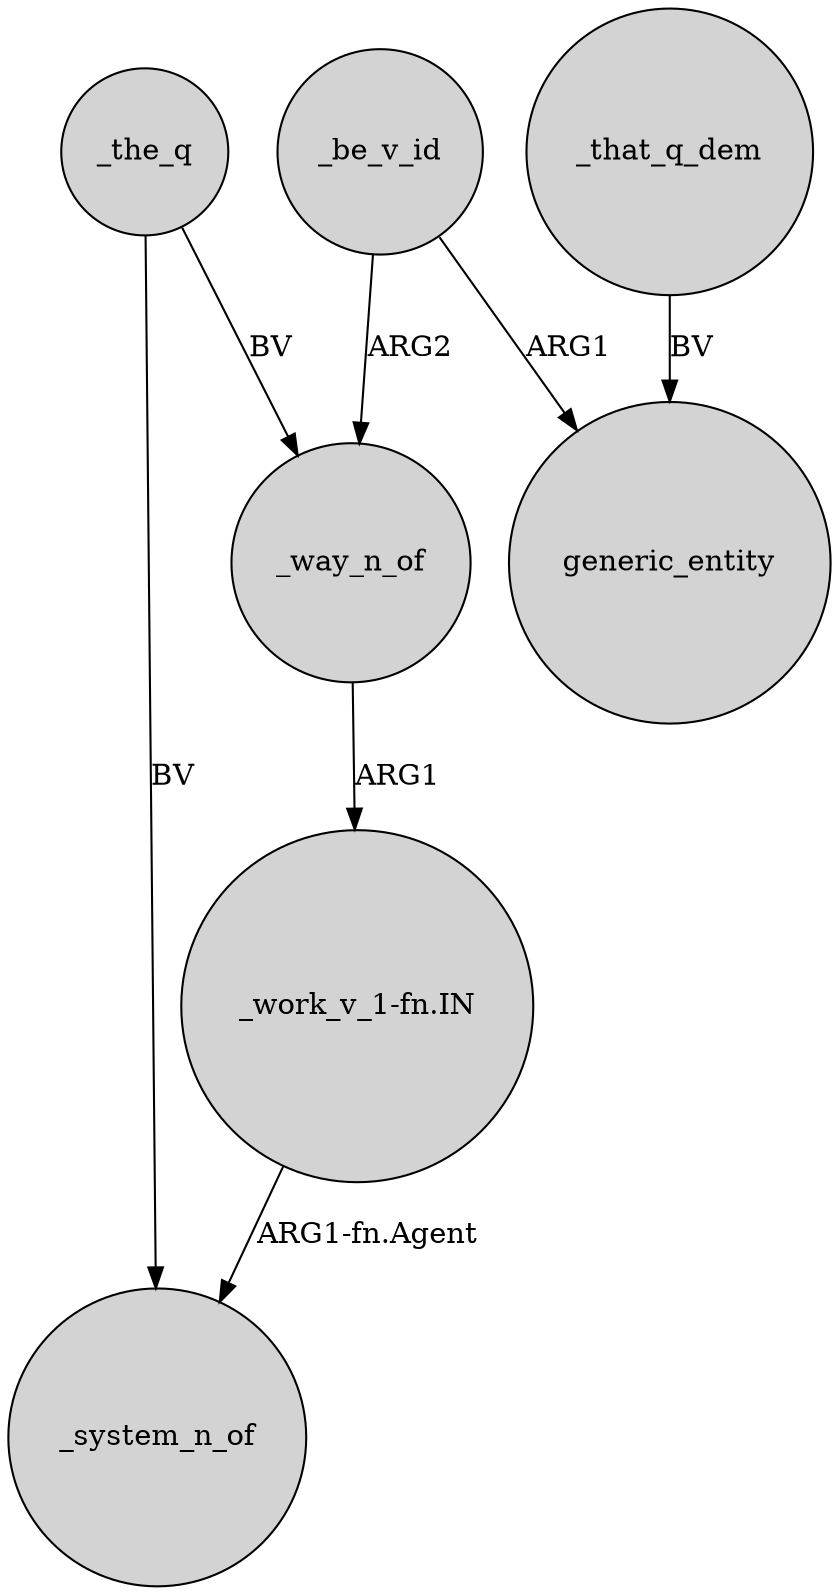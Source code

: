 digraph {
	node [shape=circle style=filled]
	_the_q -> _system_n_of [label=BV]
	_be_v_id -> generic_entity [label=ARG1]
	_be_v_id -> _way_n_of [label=ARG2]
	_that_q_dem -> generic_entity [label=BV]
	"_work_v_1-fn.IN" -> _system_n_of [label="ARG1-fn.Agent"]
	_way_n_of -> "_work_v_1-fn.IN" [label=ARG1]
	_the_q -> _way_n_of [label=BV]
}
